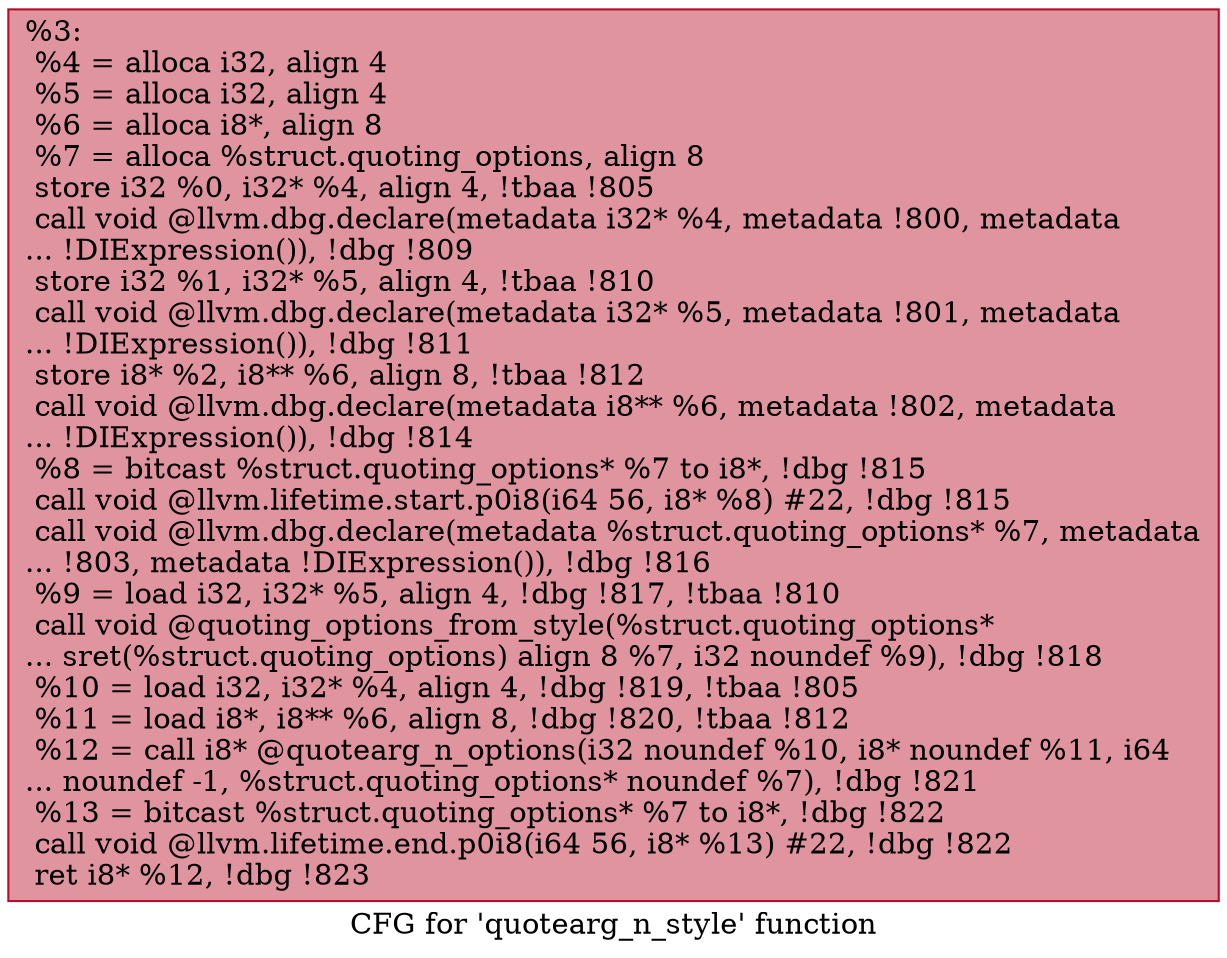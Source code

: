 digraph "CFG for 'quotearg_n_style' function" {
	label="CFG for 'quotearg_n_style' function";

	Node0x2673ef0 [shape=record,color="#b70d28ff", style=filled, fillcolor="#b70d2870",label="{%3:\l  %4 = alloca i32, align 4\l  %5 = alloca i32, align 4\l  %6 = alloca i8*, align 8\l  %7 = alloca %struct.quoting_options, align 8\l  store i32 %0, i32* %4, align 4, !tbaa !805\l  call void @llvm.dbg.declare(metadata i32* %4, metadata !800, metadata\l... !DIExpression()), !dbg !809\l  store i32 %1, i32* %5, align 4, !tbaa !810\l  call void @llvm.dbg.declare(metadata i32* %5, metadata !801, metadata\l... !DIExpression()), !dbg !811\l  store i8* %2, i8** %6, align 8, !tbaa !812\l  call void @llvm.dbg.declare(metadata i8** %6, metadata !802, metadata\l... !DIExpression()), !dbg !814\l  %8 = bitcast %struct.quoting_options* %7 to i8*, !dbg !815\l  call void @llvm.lifetime.start.p0i8(i64 56, i8* %8) #22, !dbg !815\l  call void @llvm.dbg.declare(metadata %struct.quoting_options* %7, metadata\l... !803, metadata !DIExpression()), !dbg !816\l  %9 = load i32, i32* %5, align 4, !dbg !817, !tbaa !810\l  call void @quoting_options_from_style(%struct.quoting_options*\l... sret(%struct.quoting_options) align 8 %7, i32 noundef %9), !dbg !818\l  %10 = load i32, i32* %4, align 4, !dbg !819, !tbaa !805\l  %11 = load i8*, i8** %6, align 8, !dbg !820, !tbaa !812\l  %12 = call i8* @quotearg_n_options(i32 noundef %10, i8* noundef %11, i64\l... noundef -1, %struct.quoting_options* noundef %7), !dbg !821\l  %13 = bitcast %struct.quoting_options* %7 to i8*, !dbg !822\l  call void @llvm.lifetime.end.p0i8(i64 56, i8* %13) #22, !dbg !822\l  ret i8* %12, !dbg !823\l}"];
}
